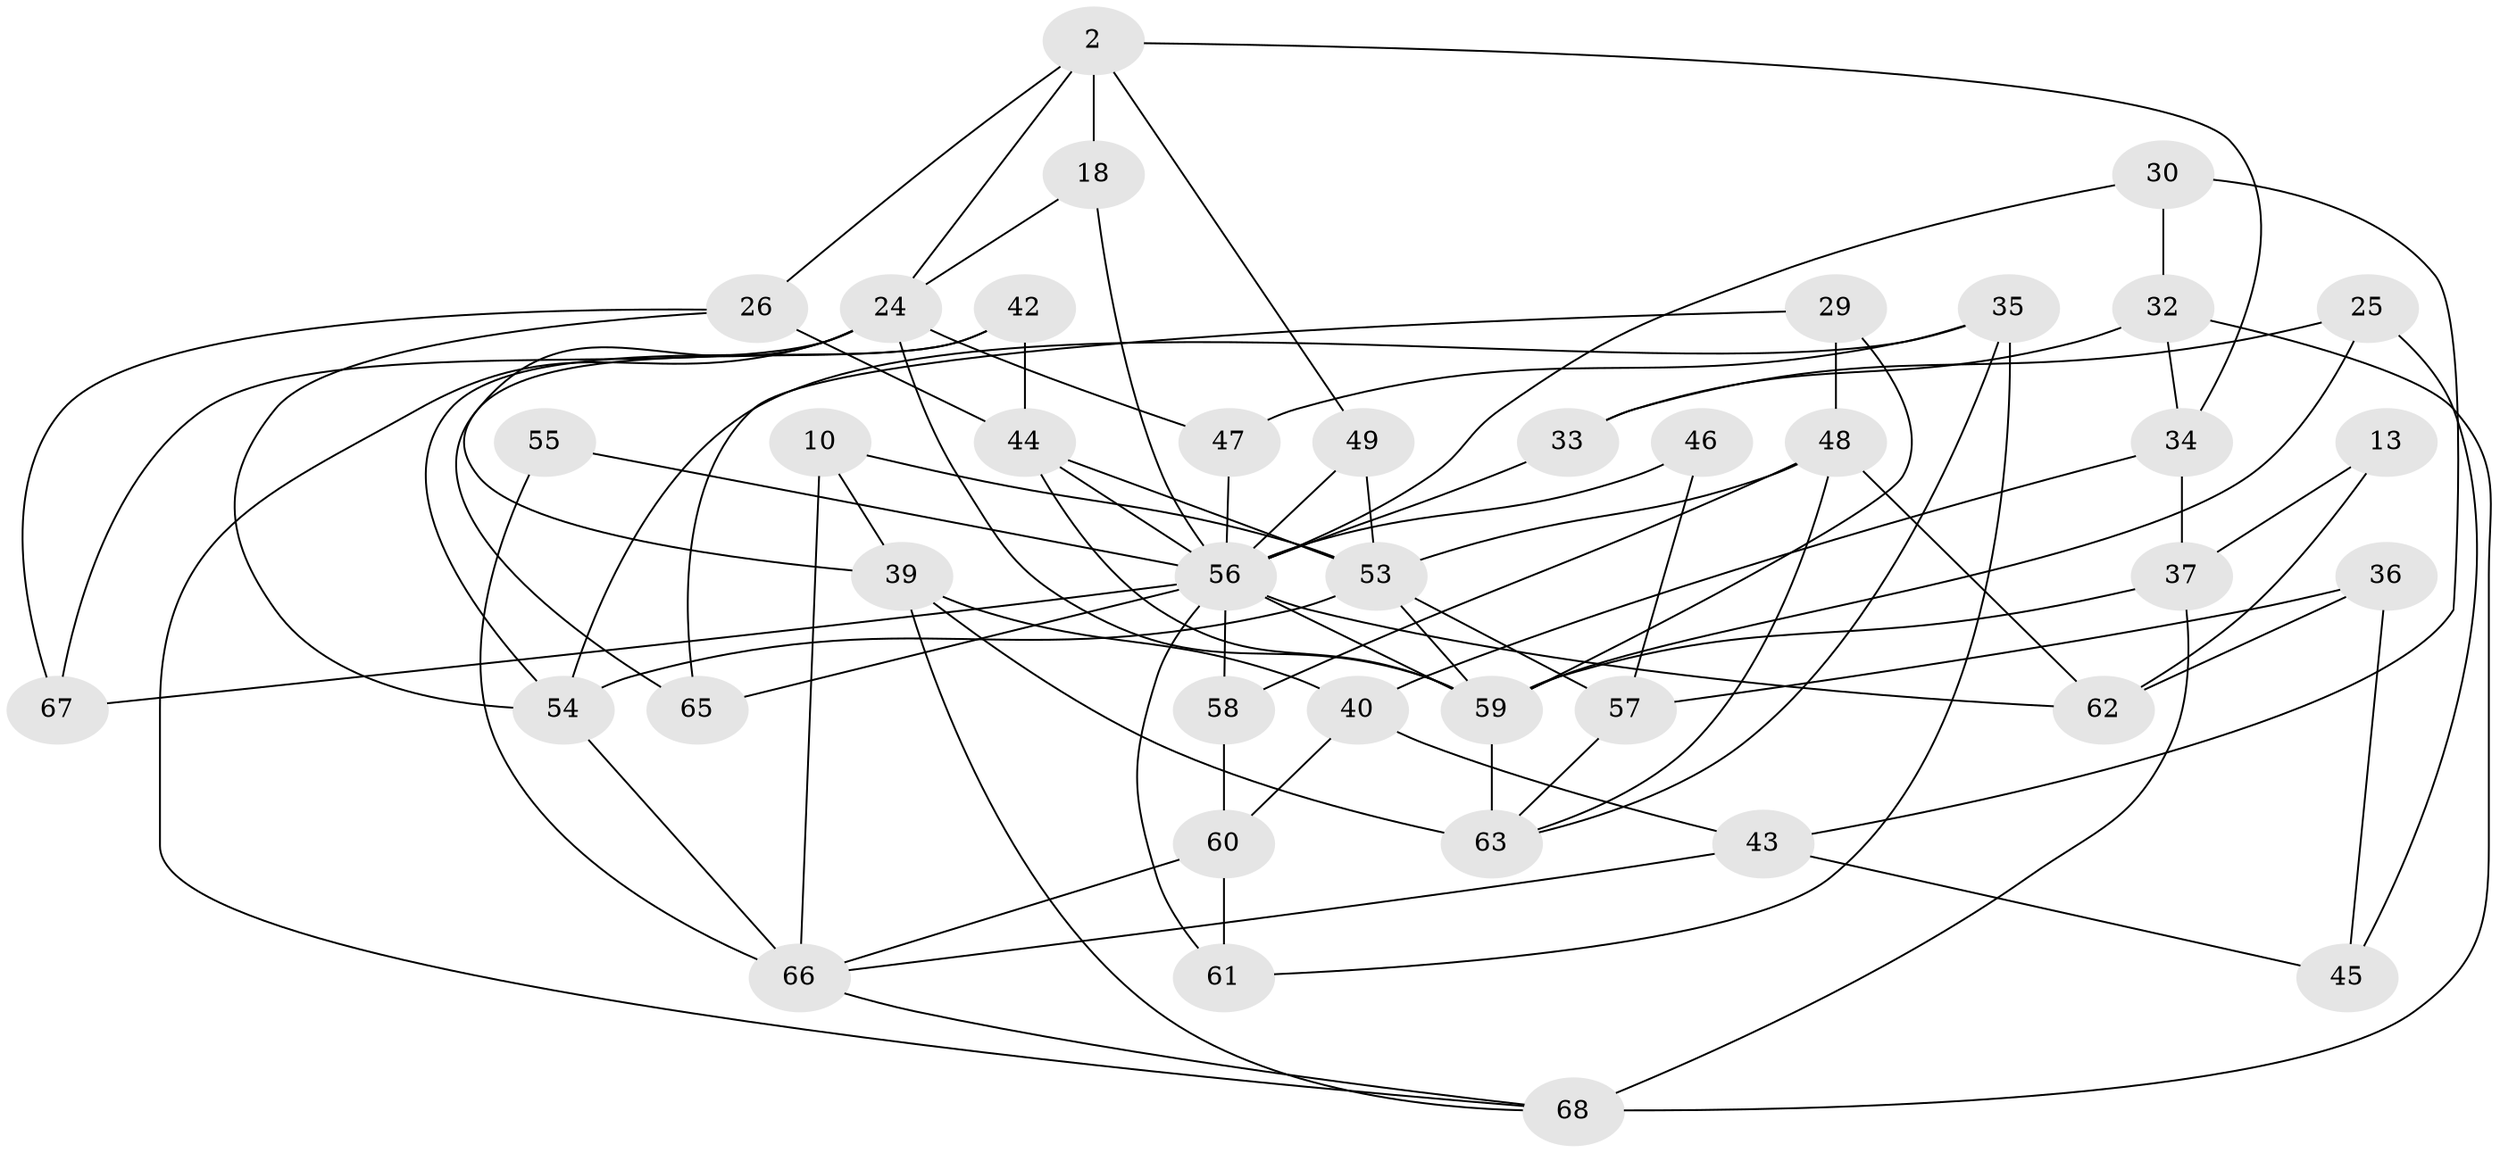 // original degree distribution, {3: 0.39705882352941174, 5: 0.22058823529411764, 4: 0.19117647058823528, 2: 0.07352941176470588, 6: 0.058823529411764705, 8: 0.029411764705882353, 7: 0.029411764705882353}
// Generated by graph-tools (version 1.1) at 2025/52/03/04/25 21:52:19]
// undirected, 40 vertices, 84 edges
graph export_dot {
graph [start="1"]
  node [color=gray90,style=filled];
  2;
  10 [super="+4"];
  13;
  18 [super="+7"];
  24 [super="+22"];
  25;
  26 [super="+23"];
  29;
  30;
  32;
  33 [super="+15"];
  34 [super="+14"];
  35 [super="+21"];
  36 [super="+5"];
  37 [super="+27"];
  39 [super="+9+28"];
  40;
  42;
  43 [super="+11"];
  44;
  45;
  46;
  47;
  48 [super="+6"];
  49;
  53 [super="+50"];
  54 [super="+20"];
  55;
  56 [super="+12+19+52"];
  57;
  58;
  59 [super="+1+41"];
  60;
  61;
  62 [super="+8"];
  63 [super="+3+31"];
  65 [super="+64"];
  66;
  67;
  68 [super="+17"];
  2 -- 18;
  2 -- 34;
  2 -- 49;
  2 -- 26;
  2 -- 24;
  10 -- 53;
  10 -- 66;
  10 -- 39 [weight=3];
  13 -- 62;
  13 -- 37;
  18 -- 24;
  18 -- 56;
  24 -- 68;
  24 -- 59;
  24 -- 47;
  24 -- 67;
  24 -- 39;
  25 -- 59;
  25 -- 45;
  25 -- 33;
  26 -- 44 [weight=2];
  26 -- 67;
  26 -- 54;
  29 -- 48;
  29 -- 59;
  29 -- 65;
  30 -- 32;
  30 -- 43;
  30 -- 56;
  32 -- 68 [weight=2];
  32 -- 34 [weight=2];
  32 -- 33;
  33 -- 56 [weight=2];
  34 -- 40;
  34 -- 37 [weight=2];
  35 -- 47;
  35 -- 61 [weight=2];
  35 -- 54;
  35 -- 63;
  36 -- 62;
  36 -- 57;
  36 -- 45;
  37 -- 59;
  37 -- 68;
  39 -- 40;
  39 -- 68;
  39 -- 63 [weight=2];
  40 -- 60;
  40 -- 43;
  42 -- 44;
  42 -- 54;
  42 -- 65;
  43 -- 66;
  43 -- 45;
  44 -- 53;
  44 -- 59;
  44 -- 56 [weight=2];
  46 -- 57;
  46 -- 56 [weight=2];
  47 -- 56;
  48 -- 63;
  48 -- 58 [weight=2];
  48 -- 62;
  48 -- 53;
  49 -- 53;
  49 -- 56;
  53 -- 57 [weight=2];
  53 -- 54;
  53 -- 59;
  54 -- 66 [weight=2];
  55 -- 66;
  55 -- 56;
  56 -- 58 [weight=2];
  56 -- 65 [weight=2];
  56 -- 59;
  56 -- 62 [weight=3];
  56 -- 67;
  56 -- 61 [weight=2];
  57 -- 63;
  58 -- 60;
  59 -- 63 [weight=2];
  60 -- 61;
  60 -- 66;
  66 -- 68;
}
